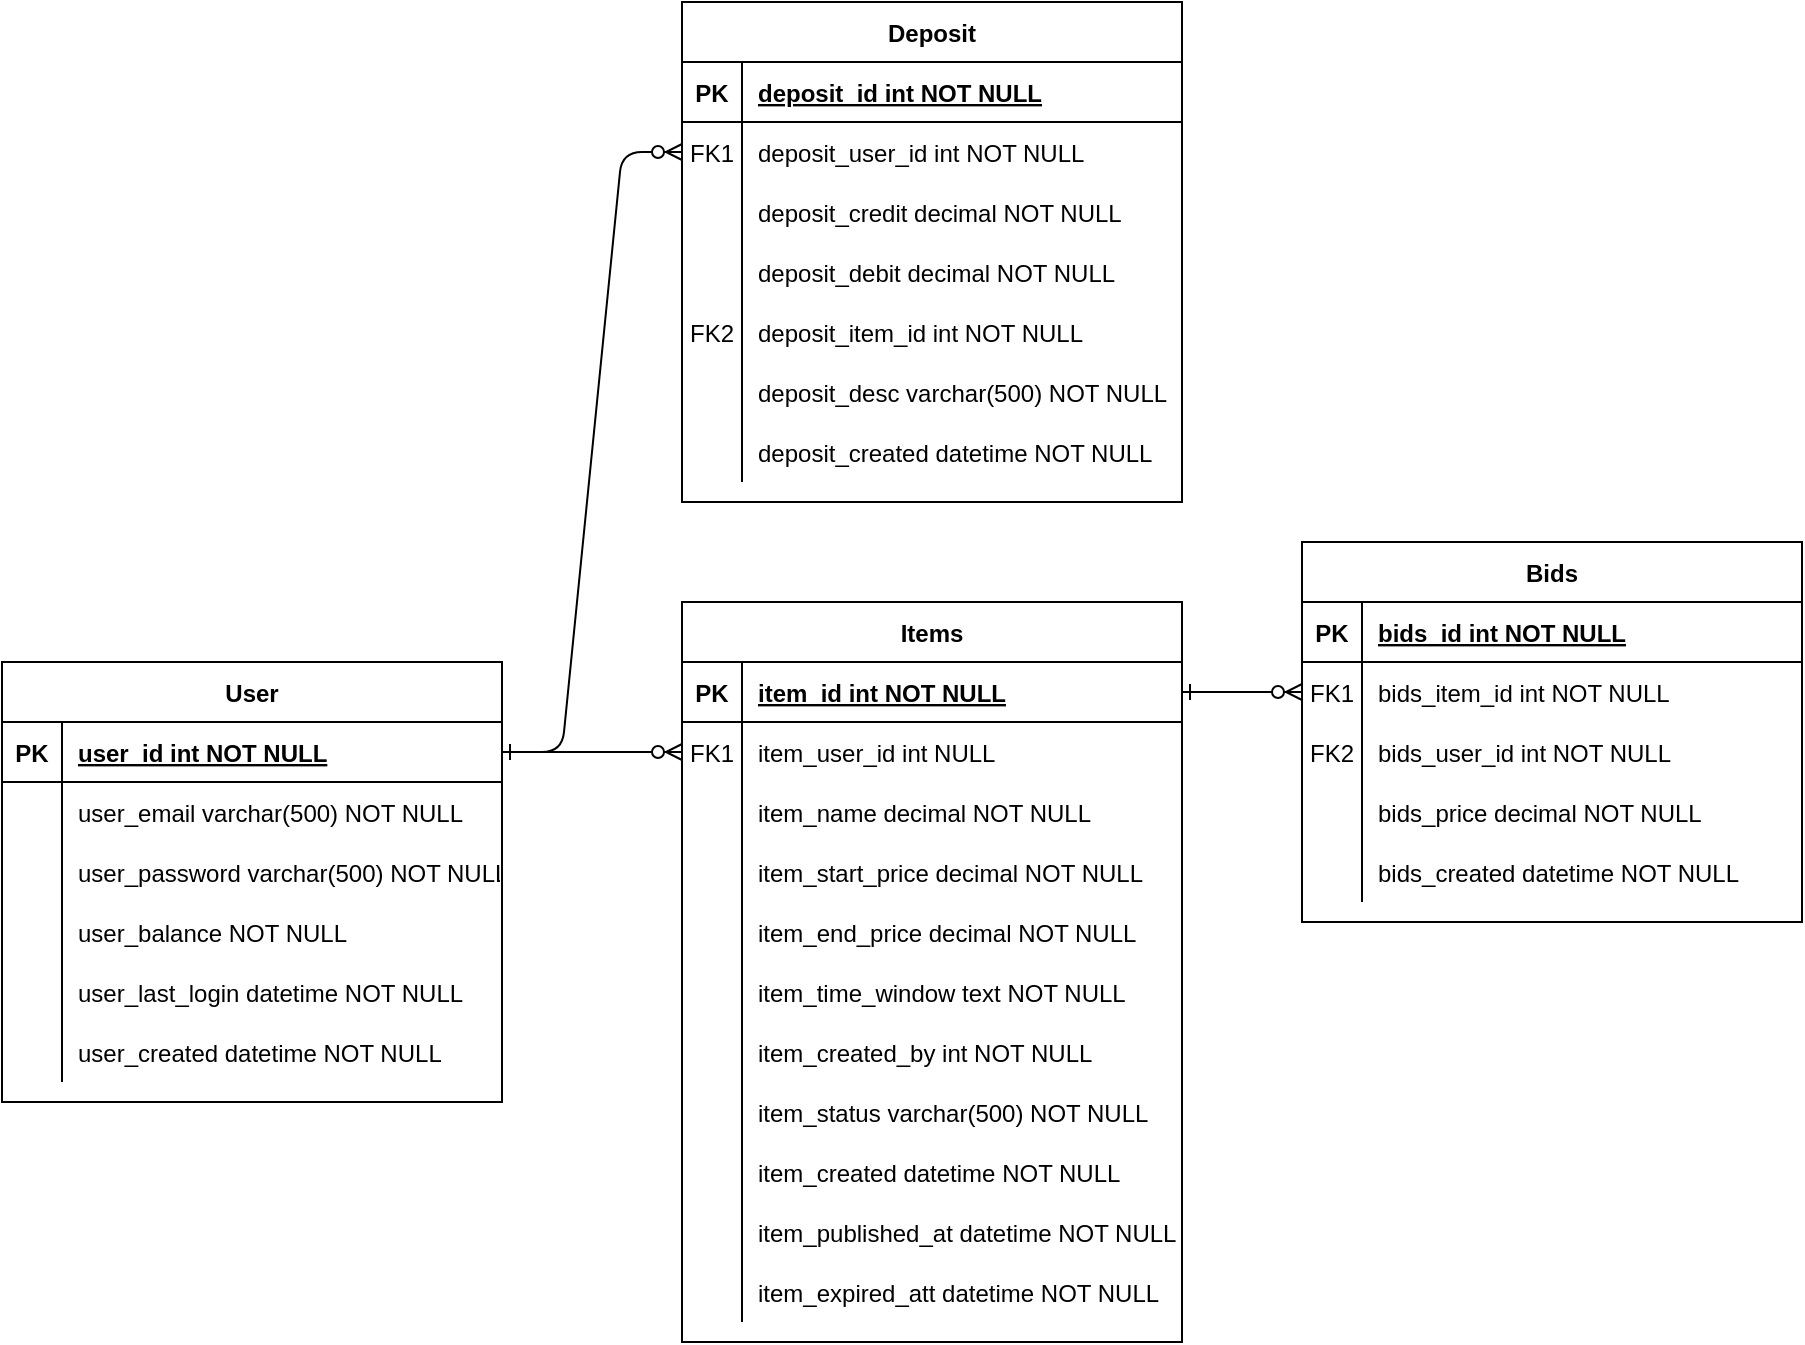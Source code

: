 <mxfile version="13.6.2" type="device"><diagram id="R2lEEEUBdFMjLlhIrx00" name="Page-1"><mxGraphModel dx="1106" dy="1859" grid="1" gridSize="10" guides="1" tooltips="1" connect="1" arrows="1" fold="1" page="1" pageScale="1" pageWidth="850" pageHeight="1100" math="0" shadow="0" extFonts="Permanent Marker^https://fonts.googleapis.com/css?family=Permanent+Marker"><root><mxCell id="0"/><mxCell id="1" parent="0"/><mxCell id="C-vyLk0tnHw3VtMMgP7b-1" value="" style="edgeStyle=entityRelationEdgeStyle;endArrow=ERzeroToMany;startArrow=ERone;endFill=1;startFill=0;" parent="1" source="C-vyLk0tnHw3VtMMgP7b-24" target="C-vyLk0tnHw3VtMMgP7b-6" edge="1"><mxGeometry width="100" height="100" relative="1" as="geometry"><mxPoint x="340" y="720" as="sourcePoint"/><mxPoint x="440" y="620" as="targetPoint"/></mxGeometry></mxCell><mxCell id="C-vyLk0tnHw3VtMMgP7b-12" value="" style="edgeStyle=entityRelationEdgeStyle;endArrow=ERzeroToMany;startArrow=ERone;endFill=1;startFill=0;" parent="1" source="C-vyLk0tnHw3VtMMgP7b-3" target="C-vyLk0tnHw3VtMMgP7b-17" edge="1"><mxGeometry width="100" height="100" relative="1" as="geometry"><mxPoint x="400" y="180" as="sourcePoint"/><mxPoint x="460" y="205" as="targetPoint"/></mxGeometry></mxCell><mxCell id="C-vyLk0tnHw3VtMMgP7b-23" value="User" style="shape=table;startSize=30;container=1;collapsible=1;childLayout=tableLayout;fixedRows=1;rowLines=0;fontStyle=1;align=center;resizeLast=1;" parent="1" vertex="1"><mxGeometry x="120" y="120" width="250" height="220" as="geometry"/></mxCell><mxCell id="C-vyLk0tnHw3VtMMgP7b-24" value="" style="shape=partialRectangle;collapsible=0;dropTarget=0;pointerEvents=0;fillColor=none;points=[[0,0.5],[1,0.5]];portConstraint=eastwest;top=0;left=0;right=0;bottom=1;" parent="C-vyLk0tnHw3VtMMgP7b-23" vertex="1"><mxGeometry y="30" width="250" height="30" as="geometry"/></mxCell><mxCell id="C-vyLk0tnHw3VtMMgP7b-25" value="PK" style="shape=partialRectangle;overflow=hidden;connectable=0;fillColor=none;top=0;left=0;bottom=0;right=0;fontStyle=1;" parent="C-vyLk0tnHw3VtMMgP7b-24" vertex="1"><mxGeometry width="30" height="30" as="geometry"/></mxCell><mxCell id="C-vyLk0tnHw3VtMMgP7b-26" value="user_id int NOT NULL " style="shape=partialRectangle;overflow=hidden;connectable=0;fillColor=none;top=0;left=0;bottom=0;right=0;align=left;spacingLeft=6;fontStyle=5;" parent="C-vyLk0tnHw3VtMMgP7b-24" vertex="1"><mxGeometry x="30" width="220" height="30" as="geometry"/></mxCell><mxCell id="C-vyLk0tnHw3VtMMgP7b-27" value="" style="shape=partialRectangle;collapsible=0;dropTarget=0;pointerEvents=0;fillColor=none;points=[[0,0.5],[1,0.5]];portConstraint=eastwest;top=0;left=0;right=0;bottom=0;" parent="C-vyLk0tnHw3VtMMgP7b-23" vertex="1"><mxGeometry y="60" width="250" height="30" as="geometry"/></mxCell><mxCell id="C-vyLk0tnHw3VtMMgP7b-28" value="" style="shape=partialRectangle;overflow=hidden;connectable=0;fillColor=none;top=0;left=0;bottom=0;right=0;" parent="C-vyLk0tnHw3VtMMgP7b-27" vertex="1"><mxGeometry width="30" height="30" as="geometry"/></mxCell><mxCell id="C-vyLk0tnHw3VtMMgP7b-29" value="user_email varchar(500) NOT NULL" style="shape=partialRectangle;overflow=hidden;connectable=0;fillColor=none;top=0;left=0;bottom=0;right=0;align=left;spacingLeft=6;" parent="C-vyLk0tnHw3VtMMgP7b-27" vertex="1"><mxGeometry x="30" width="220" height="30" as="geometry"/></mxCell><mxCell id="E-Guw5oG2S40udYu9zR8-1" value="" style="shape=partialRectangle;collapsible=0;dropTarget=0;pointerEvents=0;fillColor=none;points=[[0,0.5],[1,0.5]];portConstraint=eastwest;top=0;left=0;right=0;bottom=0;" parent="C-vyLk0tnHw3VtMMgP7b-23" vertex="1"><mxGeometry y="90" width="250" height="30" as="geometry"/></mxCell><mxCell id="E-Guw5oG2S40udYu9zR8-2" value="" style="shape=partialRectangle;overflow=hidden;connectable=0;fillColor=none;top=0;left=0;bottom=0;right=0;" parent="E-Guw5oG2S40udYu9zR8-1" vertex="1"><mxGeometry width="30" height="30" as="geometry"/></mxCell><mxCell id="E-Guw5oG2S40udYu9zR8-3" value="user_password varchar(500) NOT NULL" style="shape=partialRectangle;overflow=hidden;connectable=0;fillColor=none;top=0;left=0;bottom=0;right=0;align=left;spacingLeft=6;" parent="E-Guw5oG2S40udYu9zR8-1" vertex="1"><mxGeometry x="30" width="220" height="30" as="geometry"/></mxCell><mxCell id="E-Guw5oG2S40udYu9zR8-13" value="" style="shape=partialRectangle;collapsible=0;dropTarget=0;pointerEvents=0;fillColor=none;points=[[0,0.5],[1,0.5]];portConstraint=eastwest;top=0;left=0;right=0;bottom=0;" parent="C-vyLk0tnHw3VtMMgP7b-23" vertex="1"><mxGeometry y="120" width="250" height="30" as="geometry"/></mxCell><mxCell id="E-Guw5oG2S40udYu9zR8-14" value="" style="shape=partialRectangle;overflow=hidden;connectable=0;fillColor=none;top=0;left=0;bottom=0;right=0;" parent="E-Guw5oG2S40udYu9zR8-13" vertex="1"><mxGeometry width="30" height="30" as="geometry"/></mxCell><mxCell id="E-Guw5oG2S40udYu9zR8-15" value="user_balance NOT NULL" style="shape=partialRectangle;overflow=hidden;connectable=0;fillColor=none;top=0;left=0;bottom=0;right=0;align=left;spacingLeft=6;" parent="E-Guw5oG2S40udYu9zR8-13" vertex="1"><mxGeometry x="30" width="220" height="30" as="geometry"/></mxCell><mxCell id="E-Guw5oG2S40udYu9zR8-4" value="" style="shape=partialRectangle;collapsible=0;dropTarget=0;pointerEvents=0;fillColor=none;points=[[0,0.5],[1,0.5]];portConstraint=eastwest;top=0;left=0;right=0;bottom=0;" parent="C-vyLk0tnHw3VtMMgP7b-23" vertex="1"><mxGeometry y="150" width="250" height="30" as="geometry"/></mxCell><mxCell id="E-Guw5oG2S40udYu9zR8-5" value="" style="shape=partialRectangle;overflow=hidden;connectable=0;fillColor=none;top=0;left=0;bottom=0;right=0;" parent="E-Guw5oG2S40udYu9zR8-4" vertex="1"><mxGeometry width="30" height="30" as="geometry"/></mxCell><mxCell id="E-Guw5oG2S40udYu9zR8-6" value="user_last_login datetime NOT NULL" style="shape=partialRectangle;overflow=hidden;connectable=0;fillColor=none;top=0;left=0;bottom=0;right=0;align=left;spacingLeft=6;" parent="E-Guw5oG2S40udYu9zR8-4" vertex="1"><mxGeometry x="30" width="220" height="30" as="geometry"/></mxCell><mxCell id="E-Guw5oG2S40udYu9zR8-7" value="" style="shape=partialRectangle;collapsible=0;dropTarget=0;pointerEvents=0;fillColor=none;points=[[0,0.5],[1,0.5]];portConstraint=eastwest;top=0;left=0;right=0;bottom=0;" parent="C-vyLk0tnHw3VtMMgP7b-23" vertex="1"><mxGeometry y="180" width="250" height="30" as="geometry"/></mxCell><mxCell id="E-Guw5oG2S40udYu9zR8-8" value="" style="shape=partialRectangle;overflow=hidden;connectable=0;fillColor=none;top=0;left=0;bottom=0;right=0;" parent="E-Guw5oG2S40udYu9zR8-7" vertex="1"><mxGeometry width="30" height="30" as="geometry"/></mxCell><mxCell id="E-Guw5oG2S40udYu9zR8-9" value="user_created datetime NOT NULL" style="shape=partialRectangle;overflow=hidden;connectable=0;fillColor=none;top=0;left=0;bottom=0;right=0;align=left;spacingLeft=6;" parent="E-Guw5oG2S40udYu9zR8-7" vertex="1"><mxGeometry x="30" width="220" height="30" as="geometry"/></mxCell><mxCell id="mHTgWMRHgqdypktnXq0O-20" value="" style="edgeStyle=entityRelationEdgeStyle;endArrow=ERzeroToMany;startArrow=ERone;endFill=1;startFill=0;exitX=1;exitY=0.5;exitDx=0;exitDy=0;entryX=0;entryY=0.5;entryDx=0;entryDy=0;" parent="1" source="C-vyLk0tnHw3VtMMgP7b-24" target="mHTgWMRHgqdypktnXq0O-5" edge="1"><mxGeometry width="100" height="100" relative="1" as="geometry"><mxPoint x="380" y="175" as="sourcePoint"/><mxPoint x="460" y="175" as="targetPoint"/></mxGeometry></mxCell><mxCell id="C-vyLk0tnHw3VtMMgP7b-2" value="Items" style="shape=table;startSize=30;container=1;collapsible=1;childLayout=tableLayout;fixedRows=1;rowLines=0;fontStyle=1;align=center;resizeLast=1;" parent="1" vertex="1"><mxGeometry x="460" y="90" width="250" height="370" as="geometry"/></mxCell><mxCell id="C-vyLk0tnHw3VtMMgP7b-3" value="" style="shape=partialRectangle;collapsible=0;dropTarget=0;pointerEvents=0;fillColor=none;points=[[0,0.5],[1,0.5]];portConstraint=eastwest;top=0;left=0;right=0;bottom=1;" parent="C-vyLk0tnHw3VtMMgP7b-2" vertex="1"><mxGeometry y="30" width="250" height="30" as="geometry"/></mxCell><mxCell id="C-vyLk0tnHw3VtMMgP7b-4" value="PK" style="shape=partialRectangle;overflow=hidden;connectable=0;fillColor=none;top=0;left=0;bottom=0;right=0;fontStyle=1;" parent="C-vyLk0tnHw3VtMMgP7b-3" vertex="1"><mxGeometry width="30" height="30" as="geometry"/></mxCell><mxCell id="C-vyLk0tnHw3VtMMgP7b-5" value="item_id int NOT NULL " style="shape=partialRectangle;overflow=hidden;connectable=0;fillColor=none;top=0;left=0;bottom=0;right=0;align=left;spacingLeft=6;fontStyle=5;" parent="C-vyLk0tnHw3VtMMgP7b-3" vertex="1"><mxGeometry x="30" width="220" height="30" as="geometry"/></mxCell><mxCell id="C-vyLk0tnHw3VtMMgP7b-6" value="" style="shape=partialRectangle;collapsible=0;dropTarget=0;pointerEvents=0;fillColor=none;points=[[0,0.5],[1,0.5]];portConstraint=eastwest;top=0;left=0;right=0;bottom=0;" parent="C-vyLk0tnHw3VtMMgP7b-2" vertex="1"><mxGeometry y="60" width="250" height="30" as="geometry"/></mxCell><mxCell id="C-vyLk0tnHw3VtMMgP7b-7" value="FK1" style="shape=partialRectangle;overflow=hidden;connectable=0;fillColor=none;top=0;left=0;bottom=0;right=0;" parent="C-vyLk0tnHw3VtMMgP7b-6" vertex="1"><mxGeometry width="30" height="30" as="geometry"/></mxCell><mxCell id="C-vyLk0tnHw3VtMMgP7b-8" value="item_user_id int NULL" style="shape=partialRectangle;overflow=hidden;connectable=0;fillColor=none;top=0;left=0;bottom=0;right=0;align=left;spacingLeft=6;" parent="C-vyLk0tnHw3VtMMgP7b-6" vertex="1"><mxGeometry x="30" width="220" height="30" as="geometry"/></mxCell><mxCell id="E-Guw5oG2S40udYu9zR8-22" value="" style="shape=partialRectangle;collapsible=0;dropTarget=0;pointerEvents=0;fillColor=none;points=[[0,0.5],[1,0.5]];portConstraint=eastwest;top=0;left=0;right=0;bottom=0;" parent="C-vyLk0tnHw3VtMMgP7b-2" vertex="1"><mxGeometry y="90" width="250" height="30" as="geometry"/></mxCell><mxCell id="E-Guw5oG2S40udYu9zR8-23" value="" style="shape=partialRectangle;overflow=hidden;connectable=0;fillColor=none;top=0;left=0;bottom=0;right=0;" parent="E-Guw5oG2S40udYu9zR8-22" vertex="1"><mxGeometry width="30" height="30" as="geometry"/></mxCell><mxCell id="E-Guw5oG2S40udYu9zR8-24" value="item_name decimal NOT NULL" style="shape=partialRectangle;overflow=hidden;connectable=0;fillColor=none;top=0;left=0;bottom=0;right=0;align=left;spacingLeft=6;" parent="E-Guw5oG2S40udYu9zR8-22" vertex="1"><mxGeometry x="30" width="220" height="30" as="geometry"/></mxCell><mxCell id="C-vyLk0tnHw3VtMMgP7b-9" value="" style="shape=partialRectangle;collapsible=0;dropTarget=0;pointerEvents=0;fillColor=none;points=[[0,0.5],[1,0.5]];portConstraint=eastwest;top=0;left=0;right=0;bottom=0;" parent="C-vyLk0tnHw3VtMMgP7b-2" vertex="1"><mxGeometry y="120" width="250" height="30" as="geometry"/></mxCell><mxCell id="C-vyLk0tnHw3VtMMgP7b-10" value="" style="shape=partialRectangle;overflow=hidden;connectable=0;fillColor=none;top=0;left=0;bottom=0;right=0;" parent="C-vyLk0tnHw3VtMMgP7b-9" vertex="1"><mxGeometry width="30" height="30" as="geometry"/></mxCell><mxCell id="C-vyLk0tnHw3VtMMgP7b-11" value="item_start_price decimal NOT NULL" style="shape=partialRectangle;overflow=hidden;connectable=0;fillColor=none;top=0;left=0;bottom=0;right=0;align=left;spacingLeft=6;" parent="C-vyLk0tnHw3VtMMgP7b-9" vertex="1"><mxGeometry x="30" width="220" height="30" as="geometry"/></mxCell><mxCell id="E-Guw5oG2S40udYu9zR8-31" value="" style="shape=partialRectangle;collapsible=0;dropTarget=0;pointerEvents=0;fillColor=none;points=[[0,0.5],[1,0.5]];portConstraint=eastwest;top=0;left=0;right=0;bottom=0;" parent="C-vyLk0tnHw3VtMMgP7b-2" vertex="1"><mxGeometry y="150" width="250" height="30" as="geometry"/></mxCell><mxCell id="E-Guw5oG2S40udYu9zR8-32" value="" style="shape=partialRectangle;overflow=hidden;connectable=0;fillColor=none;top=0;left=0;bottom=0;right=0;" parent="E-Guw5oG2S40udYu9zR8-31" vertex="1"><mxGeometry width="30" height="30" as="geometry"/></mxCell><mxCell id="E-Guw5oG2S40udYu9zR8-33" value="item_end_price decimal NOT NULL" style="shape=partialRectangle;overflow=hidden;connectable=0;fillColor=none;top=0;left=0;bottom=0;right=0;align=left;spacingLeft=6;" parent="E-Guw5oG2S40udYu9zR8-31" vertex="1"><mxGeometry x="30" width="220" height="30" as="geometry"/></mxCell><mxCell id="E-Guw5oG2S40udYu9zR8-16" value="" style="shape=partialRectangle;collapsible=0;dropTarget=0;pointerEvents=0;fillColor=none;points=[[0,0.5],[1,0.5]];portConstraint=eastwest;top=0;left=0;right=0;bottom=0;" parent="C-vyLk0tnHw3VtMMgP7b-2" vertex="1"><mxGeometry y="180" width="250" height="30" as="geometry"/></mxCell><mxCell id="E-Guw5oG2S40udYu9zR8-17" value="" style="shape=partialRectangle;overflow=hidden;connectable=0;fillColor=none;top=0;left=0;bottom=0;right=0;" parent="E-Guw5oG2S40udYu9zR8-16" vertex="1"><mxGeometry width="30" height="30" as="geometry"/></mxCell><mxCell id="E-Guw5oG2S40udYu9zR8-18" value="item_time_window text NOT NULL" style="shape=partialRectangle;overflow=hidden;connectable=0;fillColor=none;top=0;left=0;bottom=0;right=0;align=left;spacingLeft=6;" parent="E-Guw5oG2S40udYu9zR8-16" vertex="1"><mxGeometry x="30" width="220" height="30" as="geometry"/></mxCell><mxCell id="avQW6Mh43TYGfEJQnhhY-20" value="" style="shape=partialRectangle;collapsible=0;dropTarget=0;pointerEvents=0;fillColor=none;points=[[0,0.5],[1,0.5]];portConstraint=eastwest;top=0;left=0;right=0;bottom=0;" parent="C-vyLk0tnHw3VtMMgP7b-2" vertex="1"><mxGeometry y="210" width="250" height="30" as="geometry"/></mxCell><mxCell id="avQW6Mh43TYGfEJQnhhY-21" value="" style="shape=partialRectangle;overflow=hidden;connectable=0;fillColor=none;top=0;left=0;bottom=0;right=0;" parent="avQW6Mh43TYGfEJQnhhY-20" vertex="1"><mxGeometry width="30" height="30" as="geometry"/></mxCell><mxCell id="avQW6Mh43TYGfEJQnhhY-22" value="item_created_by int NOT NULL" style="shape=partialRectangle;overflow=hidden;connectable=0;fillColor=none;top=0;left=0;bottom=0;right=0;align=left;spacingLeft=6;" parent="avQW6Mh43TYGfEJQnhhY-20" vertex="1"><mxGeometry x="30" width="220" height="30" as="geometry"/></mxCell><mxCell id="E-Guw5oG2S40udYu9zR8-28" value="" style="shape=partialRectangle;collapsible=0;dropTarget=0;pointerEvents=0;fillColor=none;points=[[0,0.5],[1,0.5]];portConstraint=eastwest;top=0;left=0;right=0;bottom=0;" parent="C-vyLk0tnHw3VtMMgP7b-2" vertex="1"><mxGeometry y="240" width="250" height="30" as="geometry"/></mxCell><mxCell id="E-Guw5oG2S40udYu9zR8-29" value="" style="shape=partialRectangle;overflow=hidden;connectable=0;fillColor=none;top=0;left=0;bottom=0;right=0;" parent="E-Guw5oG2S40udYu9zR8-28" vertex="1"><mxGeometry width="30" height="30" as="geometry"/></mxCell><mxCell id="E-Guw5oG2S40udYu9zR8-30" value="item_status varchar(500) NOT NULL" style="shape=partialRectangle;overflow=hidden;connectable=0;fillColor=none;top=0;left=0;bottom=0;right=0;align=left;spacingLeft=6;" parent="E-Guw5oG2S40udYu9zR8-28" vertex="1"><mxGeometry x="30" width="220" height="30" as="geometry"/></mxCell><mxCell id="E-Guw5oG2S40udYu9zR8-25" value="" style="shape=partialRectangle;collapsible=0;dropTarget=0;pointerEvents=0;fillColor=none;points=[[0,0.5],[1,0.5]];portConstraint=eastwest;top=0;left=0;right=0;bottom=0;" parent="C-vyLk0tnHw3VtMMgP7b-2" vertex="1"><mxGeometry y="270" width="250" height="30" as="geometry"/></mxCell><mxCell id="E-Guw5oG2S40udYu9zR8-26" value="" style="shape=partialRectangle;overflow=hidden;connectable=0;fillColor=none;top=0;left=0;bottom=0;right=0;" parent="E-Guw5oG2S40udYu9zR8-25" vertex="1"><mxGeometry width="30" height="30" as="geometry"/></mxCell><mxCell id="E-Guw5oG2S40udYu9zR8-27" value="item_created datetime NOT NULL" style="shape=partialRectangle;overflow=hidden;connectable=0;fillColor=none;top=0;left=0;bottom=0;right=0;align=left;spacingLeft=6;" parent="E-Guw5oG2S40udYu9zR8-25" vertex="1"><mxGeometry x="30" width="220" height="30" as="geometry"/></mxCell><mxCell id="ve7L6GyuguHCvP2-hBO--4" value="" style="shape=partialRectangle;collapsible=0;dropTarget=0;pointerEvents=0;fillColor=none;points=[[0,0.5],[1,0.5]];portConstraint=eastwest;top=0;left=0;right=0;bottom=0;" parent="C-vyLk0tnHw3VtMMgP7b-2" vertex="1"><mxGeometry y="300" width="250" height="30" as="geometry"/></mxCell><mxCell id="ve7L6GyuguHCvP2-hBO--5" value="" style="shape=partialRectangle;overflow=hidden;connectable=0;fillColor=none;top=0;left=0;bottom=0;right=0;" parent="ve7L6GyuguHCvP2-hBO--4" vertex="1"><mxGeometry width="30" height="30" as="geometry"/></mxCell><mxCell id="ve7L6GyuguHCvP2-hBO--6" value="item_published_at datetime NOT NULL" style="shape=partialRectangle;overflow=hidden;connectable=0;fillColor=none;top=0;left=0;bottom=0;right=0;align=left;spacingLeft=6;" parent="ve7L6GyuguHCvP2-hBO--4" vertex="1"><mxGeometry x="30" width="220" height="30" as="geometry"/></mxCell><mxCell id="ve7L6GyuguHCvP2-hBO--7" value="" style="shape=partialRectangle;collapsible=0;dropTarget=0;pointerEvents=0;fillColor=none;points=[[0,0.5],[1,0.5]];portConstraint=eastwest;top=0;left=0;right=0;bottom=0;" parent="C-vyLk0tnHw3VtMMgP7b-2" vertex="1"><mxGeometry y="330" width="250" height="30" as="geometry"/></mxCell><mxCell id="ve7L6GyuguHCvP2-hBO--8" value="" style="shape=partialRectangle;overflow=hidden;connectable=0;fillColor=none;top=0;left=0;bottom=0;right=0;" parent="ve7L6GyuguHCvP2-hBO--7" vertex="1"><mxGeometry width="30" height="30" as="geometry"/></mxCell><mxCell id="ve7L6GyuguHCvP2-hBO--9" value="item_expired_att datetime NOT NULL" style="shape=partialRectangle;overflow=hidden;connectable=0;fillColor=none;top=0;left=0;bottom=0;right=0;align=left;spacingLeft=6;" parent="ve7L6GyuguHCvP2-hBO--7" vertex="1"><mxGeometry x="30" width="220" height="30" as="geometry"/></mxCell><mxCell id="C-vyLk0tnHw3VtMMgP7b-13" value="Bids" style="shape=table;startSize=30;container=1;collapsible=1;childLayout=tableLayout;fixedRows=1;rowLines=0;fontStyle=1;align=center;resizeLast=1;" parent="1" vertex="1"><mxGeometry x="770" y="60" width="250" height="190" as="geometry"/></mxCell><mxCell id="C-vyLk0tnHw3VtMMgP7b-14" value="" style="shape=partialRectangle;collapsible=0;dropTarget=0;pointerEvents=0;fillColor=none;points=[[0,0.5],[1,0.5]];portConstraint=eastwest;top=0;left=0;right=0;bottom=1;" parent="C-vyLk0tnHw3VtMMgP7b-13" vertex="1"><mxGeometry y="30" width="250" height="30" as="geometry"/></mxCell><mxCell id="C-vyLk0tnHw3VtMMgP7b-15" value="PK" style="shape=partialRectangle;overflow=hidden;connectable=0;fillColor=none;top=0;left=0;bottom=0;right=0;fontStyle=1;" parent="C-vyLk0tnHw3VtMMgP7b-14" vertex="1"><mxGeometry width="30" height="30" as="geometry"/></mxCell><mxCell id="C-vyLk0tnHw3VtMMgP7b-16" value="bids_id int NOT NULL " style="shape=partialRectangle;overflow=hidden;connectable=0;fillColor=none;top=0;left=0;bottom=0;right=0;align=left;spacingLeft=6;fontStyle=5;" parent="C-vyLk0tnHw3VtMMgP7b-14" vertex="1"><mxGeometry x="30" width="220" height="30" as="geometry"/></mxCell><mxCell id="C-vyLk0tnHw3VtMMgP7b-17" value="" style="shape=partialRectangle;collapsible=0;dropTarget=0;pointerEvents=0;fillColor=none;points=[[0,0.5],[1,0.5]];portConstraint=eastwest;top=0;left=0;right=0;bottom=0;" parent="C-vyLk0tnHw3VtMMgP7b-13" vertex="1"><mxGeometry y="60" width="250" height="30" as="geometry"/></mxCell><mxCell id="C-vyLk0tnHw3VtMMgP7b-18" value="FK1" style="shape=partialRectangle;overflow=hidden;connectable=0;fillColor=none;top=0;left=0;bottom=0;right=0;" parent="C-vyLk0tnHw3VtMMgP7b-17" vertex="1"><mxGeometry width="30" height="30" as="geometry"/></mxCell><mxCell id="C-vyLk0tnHw3VtMMgP7b-19" value="bids_item_id int NOT NULL" style="shape=partialRectangle;overflow=hidden;connectable=0;fillColor=none;top=0;left=0;bottom=0;right=0;align=left;spacingLeft=6;" parent="C-vyLk0tnHw3VtMMgP7b-17" vertex="1"><mxGeometry x="30" width="220" height="30" as="geometry"/></mxCell><mxCell id="C-vyLk0tnHw3VtMMgP7b-20" value="" style="shape=partialRectangle;collapsible=0;dropTarget=0;pointerEvents=0;fillColor=none;points=[[0,0.5],[1,0.5]];portConstraint=eastwest;top=0;left=0;right=0;bottom=0;" parent="C-vyLk0tnHw3VtMMgP7b-13" vertex="1"><mxGeometry y="90" width="250" height="30" as="geometry"/></mxCell><mxCell id="C-vyLk0tnHw3VtMMgP7b-21" value="FK2" style="shape=partialRectangle;overflow=hidden;connectable=0;fillColor=none;top=0;left=0;bottom=0;right=0;" parent="C-vyLk0tnHw3VtMMgP7b-20" vertex="1"><mxGeometry width="30" height="30" as="geometry"/></mxCell><mxCell id="C-vyLk0tnHw3VtMMgP7b-22" value="bids_user_id int NOT NULL" style="shape=partialRectangle;overflow=hidden;connectable=0;fillColor=none;top=0;left=0;bottom=0;right=0;align=left;spacingLeft=6;" parent="C-vyLk0tnHw3VtMMgP7b-20" vertex="1"><mxGeometry x="30" width="220" height="30" as="geometry"/></mxCell><mxCell id="E-Guw5oG2S40udYu9zR8-34" value="" style="shape=partialRectangle;collapsible=0;dropTarget=0;pointerEvents=0;fillColor=none;points=[[0,0.5],[1,0.5]];portConstraint=eastwest;top=0;left=0;right=0;bottom=0;" parent="C-vyLk0tnHw3VtMMgP7b-13" vertex="1"><mxGeometry y="120" width="250" height="30" as="geometry"/></mxCell><mxCell id="E-Guw5oG2S40udYu9zR8-35" value="" style="shape=partialRectangle;overflow=hidden;connectable=0;fillColor=none;top=0;left=0;bottom=0;right=0;" parent="E-Guw5oG2S40udYu9zR8-34" vertex="1"><mxGeometry width="30" height="30" as="geometry"/></mxCell><mxCell id="E-Guw5oG2S40udYu9zR8-36" value="bids_price decimal NOT NULL" style="shape=partialRectangle;overflow=hidden;connectable=0;fillColor=none;top=0;left=0;bottom=0;right=0;align=left;spacingLeft=6;" parent="E-Guw5oG2S40udYu9zR8-34" vertex="1"><mxGeometry x="30" width="220" height="30" as="geometry"/></mxCell><mxCell id="E-Guw5oG2S40udYu9zR8-37" value="" style="shape=partialRectangle;collapsible=0;dropTarget=0;pointerEvents=0;fillColor=none;points=[[0,0.5],[1,0.5]];portConstraint=eastwest;top=0;left=0;right=0;bottom=0;" parent="C-vyLk0tnHw3VtMMgP7b-13" vertex="1"><mxGeometry y="150" width="250" height="30" as="geometry"/></mxCell><mxCell id="E-Guw5oG2S40udYu9zR8-38" value="" style="shape=partialRectangle;overflow=hidden;connectable=0;fillColor=none;top=0;left=0;bottom=0;right=0;" parent="E-Guw5oG2S40udYu9zR8-37" vertex="1"><mxGeometry width="30" height="30" as="geometry"/></mxCell><mxCell id="E-Guw5oG2S40udYu9zR8-39" value="bids_created datetime NOT NULL" style="shape=partialRectangle;overflow=hidden;connectable=0;fillColor=none;top=0;left=0;bottom=0;right=0;align=left;spacingLeft=6;" parent="E-Guw5oG2S40udYu9zR8-37" vertex="1"><mxGeometry x="30" width="220" height="30" as="geometry"/></mxCell><mxCell id="mHTgWMRHgqdypktnXq0O-1" value="Deposit" style="shape=table;startSize=30;container=1;collapsible=1;childLayout=tableLayout;fixedRows=1;rowLines=0;fontStyle=1;align=center;resizeLast=1;" parent="1" vertex="1"><mxGeometry x="460" y="-210" width="250" height="250" as="geometry"/></mxCell><mxCell id="mHTgWMRHgqdypktnXq0O-2" value="" style="shape=partialRectangle;collapsible=0;dropTarget=0;pointerEvents=0;fillColor=none;points=[[0,0.5],[1,0.5]];portConstraint=eastwest;top=0;left=0;right=0;bottom=1;" parent="mHTgWMRHgqdypktnXq0O-1" vertex="1"><mxGeometry y="30" width="250" height="30" as="geometry"/></mxCell><mxCell id="mHTgWMRHgqdypktnXq0O-3" value="PK" style="shape=partialRectangle;overflow=hidden;connectable=0;fillColor=none;top=0;left=0;bottom=0;right=0;fontStyle=1;" parent="mHTgWMRHgqdypktnXq0O-2" vertex="1"><mxGeometry width="30" height="30" as="geometry"/></mxCell><mxCell id="mHTgWMRHgqdypktnXq0O-4" value="deposit_id int NOT NULL " style="shape=partialRectangle;overflow=hidden;connectable=0;fillColor=none;top=0;left=0;bottom=0;right=0;align=left;spacingLeft=6;fontStyle=5;" parent="mHTgWMRHgqdypktnXq0O-2" vertex="1"><mxGeometry x="30" width="220" height="30" as="geometry"/></mxCell><mxCell id="mHTgWMRHgqdypktnXq0O-5" value="" style="shape=partialRectangle;collapsible=0;dropTarget=0;pointerEvents=0;fillColor=none;points=[[0,0.5],[1,0.5]];portConstraint=eastwest;top=0;left=0;right=0;bottom=0;" parent="mHTgWMRHgqdypktnXq0O-1" vertex="1"><mxGeometry y="60" width="250" height="30" as="geometry"/></mxCell><mxCell id="mHTgWMRHgqdypktnXq0O-6" value="FK1" style="shape=partialRectangle;overflow=hidden;connectable=0;fillColor=none;top=0;left=0;bottom=0;right=0;" parent="mHTgWMRHgqdypktnXq0O-5" vertex="1"><mxGeometry width="30" height="30" as="geometry"/></mxCell><mxCell id="mHTgWMRHgqdypktnXq0O-7" value="deposit_user_id int NOT NULL" style="shape=partialRectangle;overflow=hidden;connectable=0;fillColor=none;top=0;left=0;bottom=0;right=0;align=left;spacingLeft=6;" parent="mHTgWMRHgqdypktnXq0O-5" vertex="1"><mxGeometry x="30" width="220" height="30" as="geometry"/></mxCell><mxCell id="mHTgWMRHgqdypktnXq0O-8" value="" style="shape=partialRectangle;collapsible=0;dropTarget=0;pointerEvents=0;fillColor=none;points=[[0,0.5],[1,0.5]];portConstraint=eastwest;top=0;left=0;right=0;bottom=0;" parent="mHTgWMRHgqdypktnXq0O-1" vertex="1"><mxGeometry y="90" width="250" height="30" as="geometry"/></mxCell><mxCell id="mHTgWMRHgqdypktnXq0O-9" value="" style="shape=partialRectangle;overflow=hidden;connectable=0;fillColor=none;top=0;left=0;bottom=0;right=0;" parent="mHTgWMRHgqdypktnXq0O-8" vertex="1"><mxGeometry width="30" height="30" as="geometry"/></mxCell><mxCell id="mHTgWMRHgqdypktnXq0O-10" value="deposit_credit decimal NOT NULL" style="shape=partialRectangle;overflow=hidden;connectable=0;fillColor=none;top=0;left=0;bottom=0;right=0;align=left;spacingLeft=6;" parent="mHTgWMRHgqdypktnXq0O-8" vertex="1"><mxGeometry x="30" width="220" height="30" as="geometry"/></mxCell><mxCell id="mHTgWMRHgqdypktnXq0O-11" value="" style="shape=partialRectangle;collapsible=0;dropTarget=0;pointerEvents=0;fillColor=none;points=[[0,0.5],[1,0.5]];portConstraint=eastwest;top=0;left=0;right=0;bottom=0;" parent="mHTgWMRHgqdypktnXq0O-1" vertex="1"><mxGeometry y="120" width="250" height="30" as="geometry"/></mxCell><mxCell id="mHTgWMRHgqdypktnXq0O-12" value="" style="shape=partialRectangle;overflow=hidden;connectable=0;fillColor=none;top=0;left=0;bottom=0;right=0;" parent="mHTgWMRHgqdypktnXq0O-11" vertex="1"><mxGeometry width="30" height="30" as="geometry"/></mxCell><mxCell id="mHTgWMRHgqdypktnXq0O-13" value="deposit_debit decimal NOT NULL" style="shape=partialRectangle;overflow=hidden;connectable=0;fillColor=none;top=0;left=0;bottom=0;right=0;align=left;spacingLeft=6;" parent="mHTgWMRHgqdypktnXq0O-11" vertex="1"><mxGeometry x="30" width="220" height="30" as="geometry"/></mxCell><mxCell id="ve7L6GyuguHCvP2-hBO--1" value="" style="shape=partialRectangle;collapsible=0;dropTarget=0;pointerEvents=0;fillColor=none;points=[[0,0.5],[1,0.5]];portConstraint=eastwest;top=0;left=0;right=0;bottom=0;" parent="mHTgWMRHgqdypktnXq0O-1" vertex="1"><mxGeometry y="150" width="250" height="30" as="geometry"/></mxCell><mxCell id="ve7L6GyuguHCvP2-hBO--2" value="FK2" style="shape=partialRectangle;overflow=hidden;connectable=0;fillColor=none;top=0;left=0;bottom=0;right=0;" parent="ve7L6GyuguHCvP2-hBO--1" vertex="1"><mxGeometry width="30" height="30" as="geometry"/></mxCell><mxCell id="ve7L6GyuguHCvP2-hBO--3" value="deposit_item_id int NOT NULL" style="shape=partialRectangle;overflow=hidden;connectable=0;fillColor=none;top=0;left=0;bottom=0;right=0;align=left;spacingLeft=6;" parent="ve7L6GyuguHCvP2-hBO--1" vertex="1"><mxGeometry x="30" width="220" height="30" as="geometry"/></mxCell><mxCell id="mHTgWMRHgqdypktnXq0O-22" value="" style="shape=partialRectangle;collapsible=0;dropTarget=0;pointerEvents=0;fillColor=none;points=[[0,0.5],[1,0.5]];portConstraint=eastwest;top=0;left=0;right=0;bottom=0;" parent="mHTgWMRHgqdypktnXq0O-1" vertex="1"><mxGeometry y="180" width="250" height="30" as="geometry"/></mxCell><mxCell id="mHTgWMRHgqdypktnXq0O-23" value="" style="shape=partialRectangle;overflow=hidden;connectable=0;fillColor=none;top=0;left=0;bottom=0;right=0;" parent="mHTgWMRHgqdypktnXq0O-22" vertex="1"><mxGeometry width="30" height="30" as="geometry"/></mxCell><mxCell id="mHTgWMRHgqdypktnXq0O-24" value="deposit_desc varchar(500) NOT NULL" style="shape=partialRectangle;overflow=hidden;connectable=0;fillColor=none;top=0;left=0;bottom=0;right=0;align=left;spacingLeft=6;" parent="mHTgWMRHgqdypktnXq0O-22" vertex="1"><mxGeometry x="30" width="220" height="30" as="geometry"/></mxCell><mxCell id="mHTgWMRHgqdypktnXq0O-14" value="" style="shape=partialRectangle;collapsible=0;dropTarget=0;pointerEvents=0;fillColor=none;points=[[0,0.5],[1,0.5]];portConstraint=eastwest;top=0;left=0;right=0;bottom=0;" parent="mHTgWMRHgqdypktnXq0O-1" vertex="1"><mxGeometry y="210" width="250" height="30" as="geometry"/></mxCell><mxCell id="mHTgWMRHgqdypktnXq0O-15" value="" style="shape=partialRectangle;overflow=hidden;connectable=0;fillColor=none;top=0;left=0;bottom=0;right=0;" parent="mHTgWMRHgqdypktnXq0O-14" vertex="1"><mxGeometry width="30" height="30" as="geometry"/></mxCell><mxCell id="mHTgWMRHgqdypktnXq0O-16" value="deposit_created datetime NOT NULL" style="shape=partialRectangle;overflow=hidden;connectable=0;fillColor=none;top=0;left=0;bottom=0;right=0;align=left;spacingLeft=6;" parent="mHTgWMRHgqdypktnXq0O-14" vertex="1"><mxGeometry x="30" width="220" height="30" as="geometry"/></mxCell></root></mxGraphModel></diagram></mxfile>